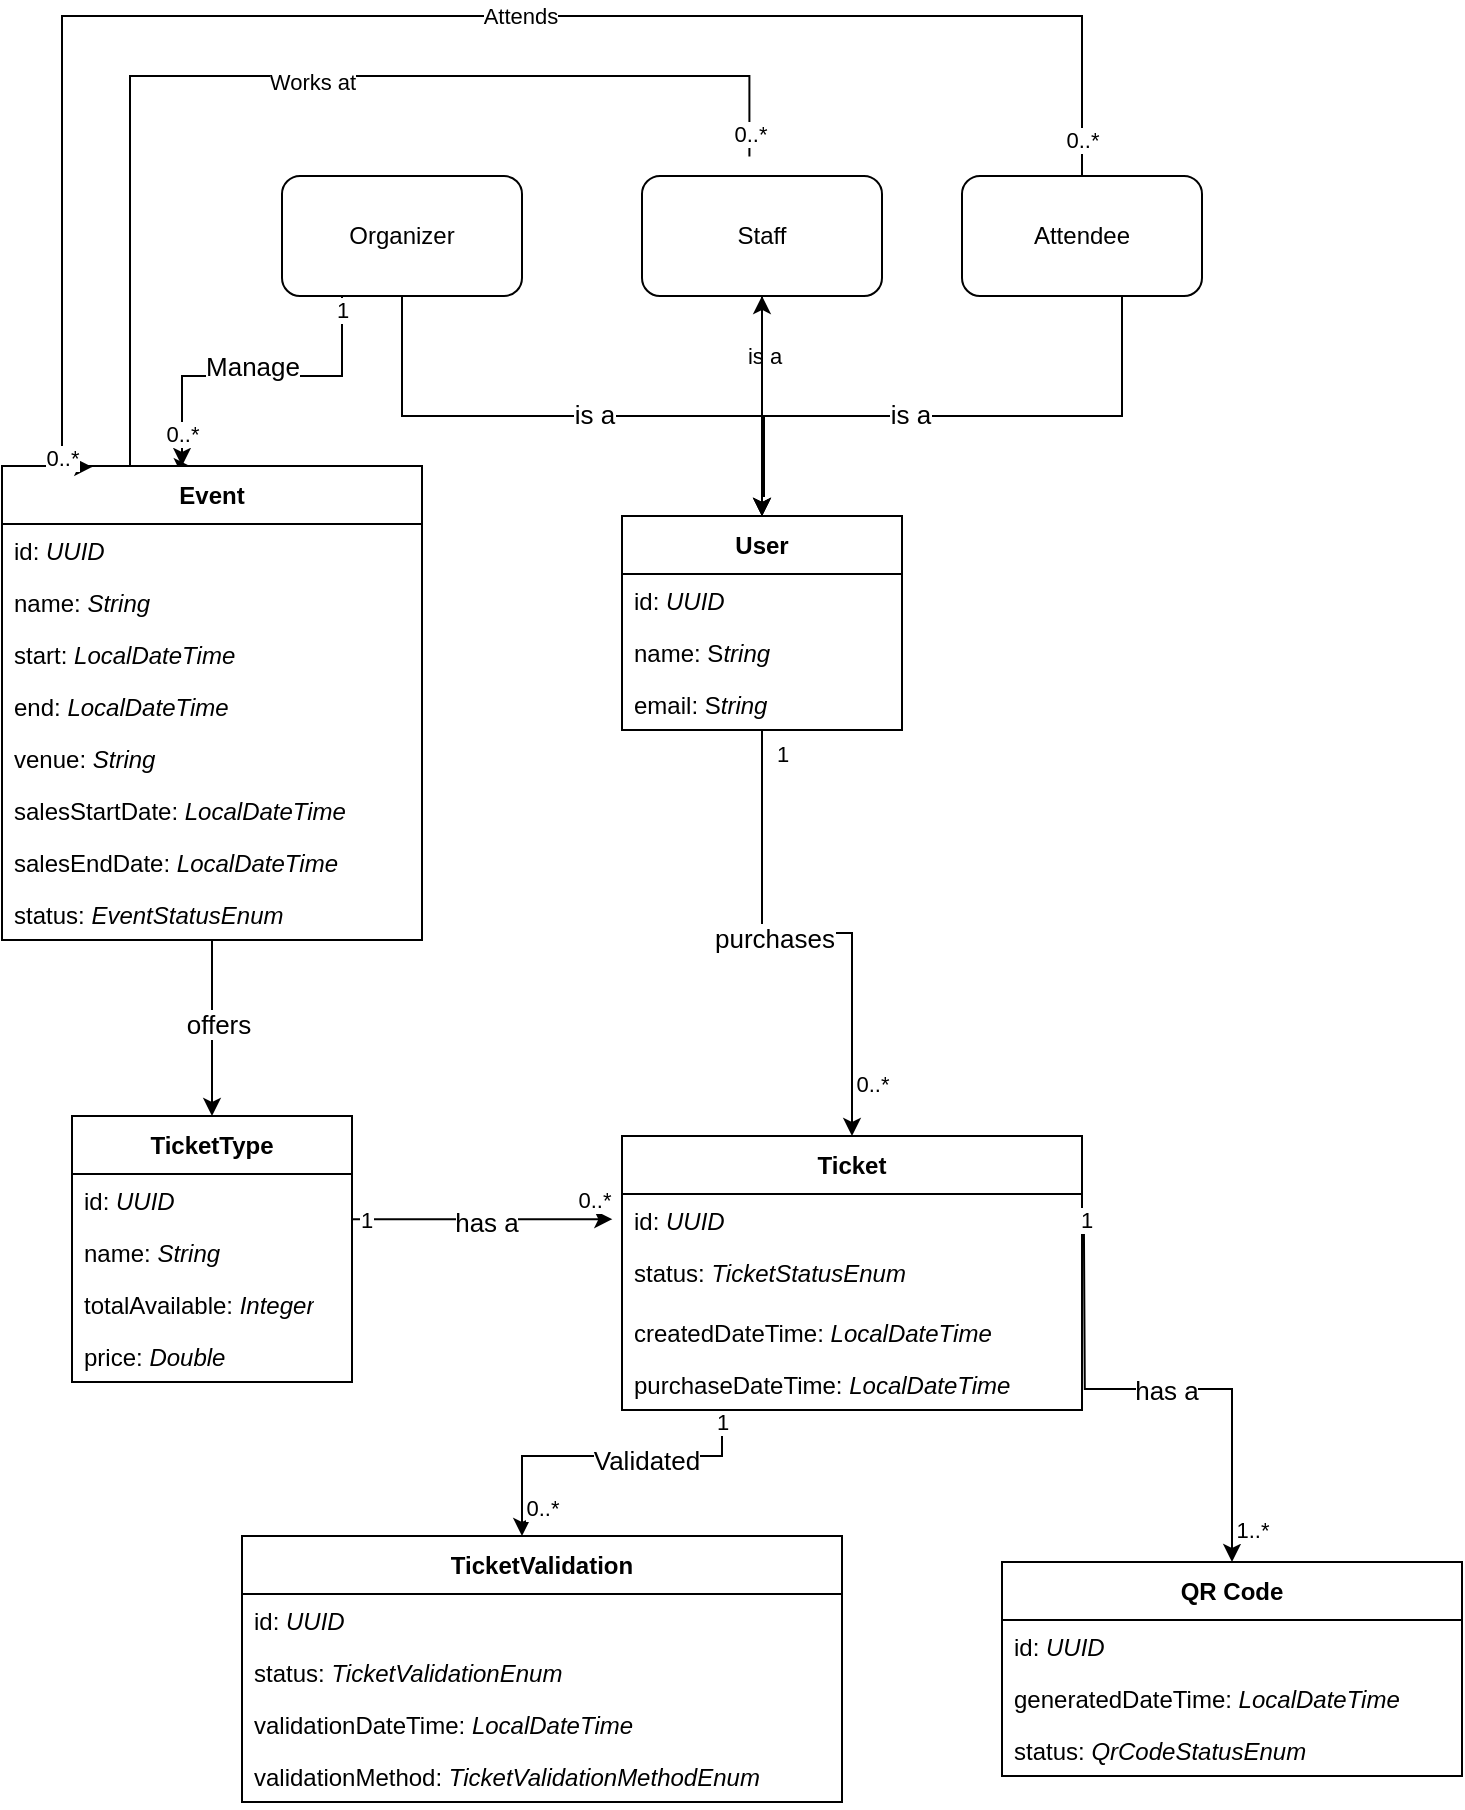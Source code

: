 <mxfile version="26.2.14">
  <diagram name="Page-1" id="O7PLEJD3QVebd0cBMHqg">
    <mxGraphModel dx="676" dy="426" grid="1" gridSize="10" guides="1" tooltips="1" connect="1" arrows="1" fold="1" page="1" pageScale="1" pageWidth="827" pageHeight="1169" math="0" shadow="0">
      <root>
        <mxCell id="0" />
        <mxCell id="1" parent="0" />
        <mxCell id="h9xLMf6bNKH7fD0w6FtV-10" style="edgeStyle=orthogonalEdgeStyle;rounded=0;orthogonalLoop=1;jettySize=auto;html=1;entryX=0.5;entryY=0;entryDx=0;entryDy=0;" edge="1" parent="1" source="h9xLMf6bNKH7fD0w6FtV-1" target="h9xLMf6bNKH7fD0w6FtV-7">
          <mxGeometry relative="1" as="geometry">
            <Array as="points">
              <mxPoint x="240" y="260" />
              <mxPoint x="420" y="260" />
            </Array>
          </mxGeometry>
        </mxCell>
        <mxCell id="h9xLMf6bNKH7fD0w6FtV-17" value="is a" style="edgeLabel;html=1;align=center;verticalAlign=middle;resizable=0;points=[];fontSize=13;" vertex="1" connectable="0" parent="h9xLMf6bNKH7fD0w6FtV-10">
          <mxGeometry x="0.077" y="1" relative="1" as="geometry">
            <mxPoint as="offset" />
          </mxGeometry>
        </mxCell>
        <mxCell id="h9xLMf6bNKH7fD0w6FtV-20" style="edgeStyle=orthogonalEdgeStyle;rounded=0;orthogonalLoop=1;jettySize=auto;html=1;" edge="1" parent="1" source="h9xLMf6bNKH7fD0w6FtV-1" target="h9xLMf6bNKH7fD0w6FtV-4">
          <mxGeometry relative="1" as="geometry">
            <Array as="points">
              <mxPoint x="210" y="240" />
              <mxPoint x="130" y="240" />
            </Array>
          </mxGeometry>
        </mxCell>
        <mxCell id="h9xLMf6bNKH7fD0w6FtV-26" value="Manage" style="edgeLabel;html=1;align=center;verticalAlign=middle;resizable=0;points=[];fontSize=13;" vertex="1" connectable="0" parent="h9xLMf6bNKH7fD0w6FtV-20">
          <mxGeometry x="0.033" y="-5" relative="1" as="geometry">
            <mxPoint as="offset" />
          </mxGeometry>
        </mxCell>
        <mxCell id="h9xLMf6bNKH7fD0w6FtV-63" value="1" style="edgeLabel;html=1;align=center;verticalAlign=middle;resizable=0;points=[];" vertex="1" connectable="0" parent="h9xLMf6bNKH7fD0w6FtV-20">
          <mxGeometry x="-0.924" relative="1" as="geometry">
            <mxPoint as="offset" />
          </mxGeometry>
        </mxCell>
        <mxCell id="h9xLMf6bNKH7fD0w6FtV-64" value="0..*" style="edgeLabel;html=1;align=center;verticalAlign=middle;resizable=0;points=[];" vertex="1" connectable="0" parent="h9xLMf6bNKH7fD0w6FtV-20">
          <mxGeometry x="0.809" relative="1" as="geometry">
            <mxPoint as="offset" />
          </mxGeometry>
        </mxCell>
        <mxCell id="h9xLMf6bNKH7fD0w6FtV-1" value="Organizer" style="rounded=1;whiteSpace=wrap;html=1;" vertex="1" parent="1">
          <mxGeometry x="180" y="140" width="120" height="60" as="geometry" />
        </mxCell>
        <mxCell id="h9xLMf6bNKH7fD0w6FtV-11" style="edgeStyle=orthogonalEdgeStyle;rounded=0;orthogonalLoop=1;jettySize=auto;html=1;" edge="1" parent="1" source="h9xLMf6bNKH7fD0w6FtV-2">
          <mxGeometry relative="1" as="geometry">
            <mxPoint x="420" y="310" as="targetPoint" />
          </mxGeometry>
        </mxCell>
        <mxCell id="h9xLMf6bNKH7fD0w6FtV-14" value="is a" style="edgeLabel;html=1;align=center;verticalAlign=middle;resizable=0;points=[];" vertex="1" connectable="0" parent="h9xLMf6bNKH7fD0w6FtV-11">
          <mxGeometry x="-0.461" y="1" relative="1" as="geometry">
            <mxPoint as="offset" />
          </mxGeometry>
        </mxCell>
        <mxCell id="h9xLMf6bNKH7fD0w6FtV-22" style="edgeStyle=orthogonalEdgeStyle;rounded=0;orthogonalLoop=1;jettySize=auto;html=1;entryX=0.452;entryY=0.002;entryDx=0;entryDy=0;entryPerimeter=0;" edge="1" parent="1" target="h9xLMf6bNKH7fD0w6FtV-4">
          <mxGeometry relative="1" as="geometry">
            <mxPoint x="104" y="280" as="targetPoint" />
            <mxPoint x="413.708" y="130.3" as="sourcePoint" />
            <Array as="points">
              <mxPoint x="414" y="90" />
              <mxPoint x="104" y="90" />
              <mxPoint x="104" y="285" />
            </Array>
          </mxGeometry>
        </mxCell>
        <mxCell id="h9xLMf6bNKH7fD0w6FtV-23" value="Works at" style="edgeLabel;html=1;align=center;verticalAlign=middle;resizable=0;points=[];" vertex="1" connectable="0" parent="h9xLMf6bNKH7fD0w6FtV-22">
          <mxGeometry x="-0.1" y="3" relative="1" as="geometry">
            <mxPoint as="offset" />
          </mxGeometry>
        </mxCell>
        <mxCell id="h9xLMf6bNKH7fD0w6FtV-65" value="0..*" style="edgeLabel;html=1;align=center;verticalAlign=middle;resizable=0;points=[];" vertex="1" connectable="0" parent="h9xLMf6bNKH7fD0w6FtV-22">
          <mxGeometry x="0.891" y="-1" relative="1" as="geometry">
            <mxPoint y="13" as="offset" />
          </mxGeometry>
        </mxCell>
        <mxCell id="h9xLMf6bNKH7fD0w6FtV-66" value="0..*" style="edgeLabel;html=1;align=center;verticalAlign=middle;resizable=0;points=[];" vertex="1" connectable="0" parent="h9xLMf6bNKH7fD0w6FtV-22">
          <mxGeometry x="-0.96" relative="1" as="geometry">
            <mxPoint as="offset" />
          </mxGeometry>
        </mxCell>
        <mxCell id="h9xLMf6bNKH7fD0w6FtV-2" value="Staff" style="rounded=1;whiteSpace=wrap;html=1;" vertex="1" parent="1">
          <mxGeometry x="360" y="140" width="120" height="60" as="geometry" />
        </mxCell>
        <mxCell id="h9xLMf6bNKH7fD0w6FtV-12" style="edgeStyle=orthogonalEdgeStyle;rounded=0;orthogonalLoop=1;jettySize=auto;html=1;entryX=0.5;entryY=0;entryDx=0;entryDy=0;" edge="1" parent="1" source="h9xLMf6bNKH7fD0w6FtV-3" target="h9xLMf6bNKH7fD0w6FtV-7">
          <mxGeometry relative="1" as="geometry">
            <mxPoint x="420" y="290" as="targetPoint" />
            <Array as="points">
              <mxPoint x="600" y="260" />
              <mxPoint x="421" y="260" />
              <mxPoint x="421" y="300" />
              <mxPoint x="420" y="300" />
            </Array>
          </mxGeometry>
        </mxCell>
        <mxCell id="h9xLMf6bNKH7fD0w6FtV-16" value="is a" style="edgeLabel;html=1;align=center;verticalAlign=middle;resizable=0;points=[];fontSize=13;" vertex="1" connectable="0" parent="h9xLMf6bNKH7fD0w6FtV-12">
          <mxGeometry x="0.148" y="-1" relative="1" as="geometry">
            <mxPoint as="offset" />
          </mxGeometry>
        </mxCell>
        <mxCell id="h9xLMf6bNKH7fD0w6FtV-3" value="Attendee" style="rounded=1;whiteSpace=wrap;html=1;" vertex="1" parent="1">
          <mxGeometry x="520" y="140" width="120" height="60" as="geometry" />
        </mxCell>
        <mxCell id="h9xLMf6bNKH7fD0w6FtV-40" style="edgeStyle=orthogonalEdgeStyle;rounded=0;orthogonalLoop=1;jettySize=auto;html=1;entryX=0.5;entryY=0;entryDx=0;entryDy=0;" edge="1" parent="1" source="h9xLMf6bNKH7fD0w6FtV-4" target="h9xLMf6bNKH7fD0w6FtV-32">
          <mxGeometry relative="1" as="geometry" />
        </mxCell>
        <mxCell id="h9xLMf6bNKH7fD0w6FtV-41" value="offers" style="edgeLabel;html=1;align=center;verticalAlign=middle;resizable=0;points=[];fontSize=13;" vertex="1" connectable="0" parent="h9xLMf6bNKH7fD0w6FtV-40">
          <mxGeometry x="-0.042" y="3" relative="1" as="geometry">
            <mxPoint as="offset" />
          </mxGeometry>
        </mxCell>
        <mxCell id="h9xLMf6bNKH7fD0w6FtV-4" value="Event" style="swimlane;fontStyle=1;align=center;verticalAlign=middle;childLayout=stackLayout;horizontal=1;startSize=29;horizontalStack=0;resizeParent=1;resizeParentMax=0;resizeLast=0;collapsible=0;marginBottom=0;html=1;whiteSpace=wrap;" vertex="1" parent="1">
          <mxGeometry x="40" y="285" width="210" height="237" as="geometry" />
        </mxCell>
        <mxCell id="h9xLMf6bNKH7fD0w6FtV-93" value="id:&amp;nbsp;&lt;i&gt;UUID&lt;/i&gt;" style="text;strokeColor=none;fillColor=none;align=left;verticalAlign=top;spacingLeft=4;spacingRight=4;overflow=hidden;rotatable=0;points=[[0,0.5],[1,0.5]];portConstraint=eastwest;whiteSpace=wrap;html=1;" vertex="1" parent="h9xLMf6bNKH7fD0w6FtV-4">
          <mxGeometry y="29" width="210" height="26" as="geometry" />
        </mxCell>
        <mxCell id="h9xLMf6bNKH7fD0w6FtV-94" value="&lt;span style=&quot;text-align: center;&quot;&gt;name: &lt;i&gt;String&lt;/i&gt;&lt;/span&gt;" style="text;strokeColor=none;fillColor=none;align=left;verticalAlign=top;spacingLeft=4;spacingRight=4;overflow=hidden;rotatable=0;points=[[0,0.5],[1,0.5]];portConstraint=eastwest;whiteSpace=wrap;html=1;" vertex="1" parent="h9xLMf6bNKH7fD0w6FtV-4">
          <mxGeometry y="55" width="210" height="26" as="geometry" />
        </mxCell>
        <mxCell id="h9xLMf6bNKH7fD0w6FtV-95" value="start: &lt;i&gt;LocalDateTime&lt;/i&gt;" style="text;strokeColor=none;fillColor=none;align=left;verticalAlign=top;spacingLeft=4;spacingRight=4;overflow=hidden;rotatable=0;points=[[0,0.5],[1,0.5]];portConstraint=eastwest;whiteSpace=wrap;html=1;" vertex="1" parent="h9xLMf6bNKH7fD0w6FtV-4">
          <mxGeometry y="81" width="210" height="26" as="geometry" />
        </mxCell>
        <mxCell id="h9xLMf6bNKH7fD0w6FtV-102" value="end: &lt;i&gt;LocalDateTime&lt;/i&gt;" style="text;strokeColor=none;fillColor=none;align=left;verticalAlign=top;spacingLeft=4;spacingRight=4;overflow=hidden;rotatable=0;points=[[0,0.5],[1,0.5]];portConstraint=eastwest;whiteSpace=wrap;html=1;" vertex="1" parent="h9xLMf6bNKH7fD0w6FtV-4">
          <mxGeometry y="107" width="210" height="26" as="geometry" />
        </mxCell>
        <mxCell id="h9xLMf6bNKH7fD0w6FtV-101" value="venue: &lt;i&gt;String&lt;/i&gt;" style="text;strokeColor=none;fillColor=none;align=left;verticalAlign=top;spacingLeft=4;spacingRight=4;overflow=hidden;rotatable=0;points=[[0,0.5],[1,0.5]];portConstraint=eastwest;whiteSpace=wrap;html=1;" vertex="1" parent="h9xLMf6bNKH7fD0w6FtV-4">
          <mxGeometry y="133" width="210" height="26" as="geometry" />
        </mxCell>
        <mxCell id="h9xLMf6bNKH7fD0w6FtV-97" value="salesStartDate: &lt;i&gt;LocalDateTime&lt;/i&gt;" style="text;strokeColor=none;fillColor=none;align=left;verticalAlign=top;spacingLeft=4;spacingRight=4;overflow=hidden;rotatable=0;points=[[0,0.5],[1,0.5]];portConstraint=eastwest;whiteSpace=wrap;html=1;" vertex="1" parent="h9xLMf6bNKH7fD0w6FtV-4">
          <mxGeometry y="159" width="210" height="26" as="geometry" />
        </mxCell>
        <mxCell id="h9xLMf6bNKH7fD0w6FtV-100" value="salesEndDate:&amp;nbsp;&lt;i&gt;LocalDateTime&lt;/i&gt;" style="text;strokeColor=none;fillColor=none;align=left;verticalAlign=top;spacingLeft=4;spacingRight=4;overflow=hidden;rotatable=0;points=[[0,0.5],[1,0.5]];portConstraint=eastwest;whiteSpace=wrap;html=1;" vertex="1" parent="h9xLMf6bNKH7fD0w6FtV-4">
          <mxGeometry y="185" width="210" height="26" as="geometry" />
        </mxCell>
        <mxCell id="h9xLMf6bNKH7fD0w6FtV-103" value="status: &lt;i&gt;EventStatusEnum&lt;/i&gt;" style="text;strokeColor=none;fillColor=none;align=left;verticalAlign=top;spacingLeft=4;spacingRight=4;overflow=hidden;rotatable=0;points=[[0,0.5],[1,0.5]];portConstraint=eastwest;whiteSpace=wrap;html=1;" vertex="1" parent="h9xLMf6bNKH7fD0w6FtV-4">
          <mxGeometry y="211" width="210" height="26" as="geometry" />
        </mxCell>
        <mxCell id="h9xLMf6bNKH7fD0w6FtV-18" value="" style="edgeStyle=orthogonalEdgeStyle;rounded=0;orthogonalLoop=1;jettySize=auto;html=1;fontSize=13;" edge="1" parent="1" source="h9xLMf6bNKH7fD0w6FtV-7" target="h9xLMf6bNKH7fD0w6FtV-2">
          <mxGeometry relative="1" as="geometry" />
        </mxCell>
        <mxCell id="h9xLMf6bNKH7fD0w6FtV-30" style="edgeStyle=orthogonalEdgeStyle;rounded=0;orthogonalLoop=1;jettySize=auto;html=1;entryX=0.5;entryY=0;entryDx=0;entryDy=0;" edge="1" parent="1" source="h9xLMf6bNKH7fD0w6FtV-7" target="h9xLMf6bNKH7fD0w6FtV-27">
          <mxGeometry relative="1" as="geometry" />
        </mxCell>
        <mxCell id="h9xLMf6bNKH7fD0w6FtV-31" value="purchases" style="edgeLabel;html=1;align=center;verticalAlign=middle;resizable=0;points=[];fontSize=13;" vertex="1" connectable="0" parent="h9xLMf6bNKH7fD0w6FtV-30">
          <mxGeometry x="-0.138" y="-2" relative="1" as="geometry">
            <mxPoint as="offset" />
          </mxGeometry>
        </mxCell>
        <mxCell id="h9xLMf6bNKH7fD0w6FtV-56" value="0..*" style="edgeLabel;html=1;align=center;verticalAlign=middle;resizable=0;points=[];" vertex="1" connectable="0" parent="h9xLMf6bNKH7fD0w6FtV-30">
          <mxGeometry x="0.765" y="-1" relative="1" as="geometry">
            <mxPoint x="11" y="3" as="offset" />
          </mxGeometry>
        </mxCell>
        <mxCell id="h9xLMf6bNKH7fD0w6FtV-57" value="1" style="edgeLabel;html=1;align=center;verticalAlign=middle;resizable=0;points=[];" vertex="1" connectable="0" parent="h9xLMf6bNKH7fD0w6FtV-30">
          <mxGeometry x="-0.928" relative="1" as="geometry">
            <mxPoint x="10" y="3" as="offset" />
          </mxGeometry>
        </mxCell>
        <mxCell id="h9xLMf6bNKH7fD0w6FtV-7" value="User" style="swimlane;fontStyle=1;align=center;verticalAlign=middle;childLayout=stackLayout;horizontal=1;startSize=29;horizontalStack=0;resizeParent=1;resizeParentMax=0;resizeLast=0;collapsible=0;marginBottom=0;html=1;whiteSpace=wrap;" vertex="1" parent="1">
          <mxGeometry x="350" y="310" width="140" height="107" as="geometry" />
        </mxCell>
        <mxCell id="h9xLMf6bNKH7fD0w6FtV-78" value="id:&amp;nbsp;&lt;i&gt;UUID&lt;/i&gt;" style="text;strokeColor=none;fillColor=none;align=left;verticalAlign=top;spacingLeft=4;spacingRight=4;overflow=hidden;rotatable=0;points=[[0,0.5],[1,0.5]];portConstraint=eastwest;whiteSpace=wrap;html=1;" vertex="1" parent="h9xLMf6bNKH7fD0w6FtV-7">
          <mxGeometry y="29" width="140" height="26" as="geometry" />
        </mxCell>
        <mxCell id="h9xLMf6bNKH7fD0w6FtV-75" value="&lt;div&gt;name: S&lt;i&gt;tring&lt;/i&gt;&lt;/div&gt;" style="text;strokeColor=none;fillColor=none;align=left;verticalAlign=top;spacingLeft=4;spacingRight=4;overflow=hidden;rotatable=0;points=[[0,0.5],[1,0.5]];portConstraint=eastwest;whiteSpace=wrap;html=1;" vertex="1" parent="h9xLMf6bNKH7fD0w6FtV-7">
          <mxGeometry y="55" width="140" height="26" as="geometry" />
        </mxCell>
        <mxCell id="h9xLMf6bNKH7fD0w6FtV-76" value="email&lt;span style=&quot;color: light-dark(rgb(0, 0, 0), rgb(255, 255, 255)); background-color: transparent;&quot;&gt;: S&lt;i&gt;tring&lt;/i&gt;&lt;/span&gt;" style="text;strokeColor=none;fillColor=none;align=left;verticalAlign=top;spacingLeft=4;spacingRight=4;overflow=hidden;rotatable=0;points=[[0,0.5],[1,0.5]];portConstraint=eastwest;whiteSpace=wrap;html=1;" vertex="1" parent="h9xLMf6bNKH7fD0w6FtV-7">
          <mxGeometry y="81" width="140" height="26" as="geometry" />
        </mxCell>
        <mxCell id="h9xLMf6bNKH7fD0w6FtV-24" style="edgeStyle=orthogonalEdgeStyle;rounded=0;orthogonalLoop=1;jettySize=auto;html=1;entryX=0.215;entryY=0.002;entryDx=0;entryDy=0;exitX=0.5;exitY=0;exitDx=0;exitDy=0;entryPerimeter=0;" edge="1" parent="1" source="h9xLMf6bNKH7fD0w6FtV-3" target="h9xLMf6bNKH7fD0w6FtV-4">
          <mxGeometry relative="1" as="geometry">
            <mxPoint x="544.06" y="110" as="sourcePoint" />
            <mxPoint x="70.0" y="263.48" as="targetPoint" />
            <Array as="points">
              <mxPoint x="580" y="60" />
              <mxPoint x="70" y="60" />
              <mxPoint x="70" y="285" />
            </Array>
          </mxGeometry>
        </mxCell>
        <mxCell id="h9xLMf6bNKH7fD0w6FtV-25" value="Attends" style="edgeLabel;html=1;align=center;verticalAlign=middle;resizable=0;points=[];" vertex="1" connectable="0" parent="h9xLMf6bNKH7fD0w6FtV-24">
          <mxGeometry x="-0.13" relative="1" as="geometry">
            <mxPoint as="offset" />
          </mxGeometry>
        </mxCell>
        <mxCell id="h9xLMf6bNKH7fD0w6FtV-67" value="0..*" style="edgeLabel;html=1;align=center;verticalAlign=middle;resizable=0;points=[];" vertex="1" connectable="0" parent="h9xLMf6bNKH7fD0w6FtV-24">
          <mxGeometry x="0.879" relative="1" as="geometry">
            <mxPoint y="30" as="offset" />
          </mxGeometry>
        </mxCell>
        <mxCell id="h9xLMf6bNKH7fD0w6FtV-68" value="0..*" style="edgeLabel;html=1;align=center;verticalAlign=middle;resizable=0;points=[];" vertex="1" connectable="0" parent="h9xLMf6bNKH7fD0w6FtV-24">
          <mxGeometry x="-0.955" y="1" relative="1" as="geometry">
            <mxPoint x="1" as="offset" />
          </mxGeometry>
        </mxCell>
        <mxCell id="h9xLMf6bNKH7fD0w6FtV-52" style="edgeStyle=orthogonalEdgeStyle;rounded=0;orthogonalLoop=1;jettySize=auto;html=1;" edge="1" parent="1" source="h9xLMf6bNKH7fD0w6FtV-27" target="h9xLMf6bNKH7fD0w6FtV-44">
          <mxGeometry relative="1" as="geometry">
            <Array as="points">
              <mxPoint x="400" y="780" />
              <mxPoint x="300" y="780" />
            </Array>
          </mxGeometry>
        </mxCell>
        <mxCell id="h9xLMf6bNKH7fD0w6FtV-53" value="Validated" style="edgeLabel;html=1;align=center;verticalAlign=middle;resizable=0;points=[];fontSize=13;" vertex="1" connectable="0" parent="h9xLMf6bNKH7fD0w6FtV-52">
          <mxGeometry x="-0.252" y="1" relative="1" as="geometry">
            <mxPoint y="1" as="offset" />
          </mxGeometry>
        </mxCell>
        <mxCell id="h9xLMf6bNKH7fD0w6FtV-61" value="1" style="edgeLabel;html=1;align=center;verticalAlign=middle;resizable=0;points=[];" vertex="1" connectable="0" parent="h9xLMf6bNKH7fD0w6FtV-52">
          <mxGeometry x="-0.928" relative="1" as="geometry">
            <mxPoint as="offset" />
          </mxGeometry>
        </mxCell>
        <mxCell id="h9xLMf6bNKH7fD0w6FtV-62" value="0..*" style="edgeLabel;html=1;align=center;verticalAlign=middle;resizable=0;points=[];" vertex="1" connectable="0" parent="h9xLMf6bNKH7fD0w6FtV-52">
          <mxGeometry x="0.821" y="1" relative="1" as="geometry">
            <mxPoint x="9" as="offset" />
          </mxGeometry>
        </mxCell>
        <mxCell id="h9xLMf6bNKH7fD0w6FtV-27" value="Ticket" style="swimlane;fontStyle=1;align=center;verticalAlign=middle;childLayout=stackLayout;horizontal=1;startSize=29;horizontalStack=0;resizeParent=1;resizeParentMax=0;resizeLast=0;collapsible=0;marginBottom=0;html=1;whiteSpace=wrap;" vertex="1" parent="1">
          <mxGeometry x="350" y="620" width="230" height="137" as="geometry" />
        </mxCell>
        <mxCell id="h9xLMf6bNKH7fD0w6FtV-77" value="id:&amp;nbsp;&lt;i&gt;UUID&lt;/i&gt;" style="text;strokeColor=none;fillColor=none;align=left;verticalAlign=top;spacingLeft=4;spacingRight=4;overflow=hidden;rotatable=0;points=[[0,0.5],[1,0.5]];portConstraint=eastwest;whiteSpace=wrap;html=1;" vertex="1" parent="h9xLMf6bNKH7fD0w6FtV-27">
          <mxGeometry y="29" width="230" height="26" as="geometry" />
        </mxCell>
        <mxCell id="h9xLMf6bNKH7fD0w6FtV-72" value="&lt;div&gt;status:&amp;nbsp;&lt;i&gt;TicketStatusEnum&lt;/i&gt;&lt;/div&gt;&lt;div&gt;&lt;br&gt;&lt;/div&gt;" style="text;strokeColor=none;fillColor=none;align=left;verticalAlign=top;spacingLeft=4;spacingRight=4;overflow=hidden;rotatable=0;points=[[0,0.5],[1,0.5]];portConstraint=eastwest;whiteSpace=wrap;html=1;" vertex="1" parent="h9xLMf6bNKH7fD0w6FtV-27">
          <mxGeometry y="55" width="230" height="30" as="geometry" />
        </mxCell>
        <mxCell id="h9xLMf6bNKH7fD0w6FtV-73" value="&lt;div&gt;createdDateTime:&amp;nbsp;&lt;i&gt;LocalDateTime&lt;/i&gt;&lt;/div&gt;&lt;div&gt;&lt;br&gt;&lt;/div&gt;" style="text;strokeColor=none;fillColor=none;align=left;verticalAlign=top;spacingLeft=4;spacingRight=4;overflow=hidden;rotatable=0;points=[[0,0.5],[1,0.5]];portConstraint=eastwest;whiteSpace=wrap;html=1;" vertex="1" parent="h9xLMf6bNKH7fD0w6FtV-27">
          <mxGeometry y="85" width="230" height="26" as="geometry" />
        </mxCell>
        <mxCell id="h9xLMf6bNKH7fD0w6FtV-74" value="purchaseDateTime:&amp;nbsp;&lt;i style=&quot;color: light-dark(rgb(0, 0, 0), rgb(255, 255, 255)); background-color: transparent;&quot;&gt;LocalDateTime&lt;/i&gt;" style="text;strokeColor=none;fillColor=none;align=left;verticalAlign=top;spacingLeft=4;spacingRight=4;overflow=hidden;rotatable=0;points=[[0,0.5],[1,0.5]];portConstraint=eastwest;whiteSpace=wrap;html=1;" vertex="1" parent="h9xLMf6bNKH7fD0w6FtV-27">
          <mxGeometry y="111" width="230" height="26" as="geometry" />
        </mxCell>
        <mxCell id="h9xLMf6bNKH7fD0w6FtV-32" value="TicketType" style="swimlane;fontStyle=1;align=center;verticalAlign=middle;childLayout=stackLayout;horizontal=1;startSize=29;horizontalStack=0;resizeParent=1;resizeParentMax=0;resizeLast=0;collapsible=0;marginBottom=0;html=1;whiteSpace=wrap;" vertex="1" parent="1">
          <mxGeometry x="75" y="610" width="140" height="133" as="geometry" />
        </mxCell>
        <mxCell id="h9xLMf6bNKH7fD0w6FtV-89" value="id:&amp;nbsp;&lt;i&gt;UUID&lt;/i&gt;" style="text;strokeColor=none;fillColor=none;align=left;verticalAlign=top;spacingLeft=4;spacingRight=4;overflow=hidden;rotatable=0;points=[[0,0.5],[1,0.5]];portConstraint=eastwest;whiteSpace=wrap;html=1;" vertex="1" parent="h9xLMf6bNKH7fD0w6FtV-32">
          <mxGeometry y="29" width="140" height="26" as="geometry" />
        </mxCell>
        <mxCell id="h9xLMf6bNKH7fD0w6FtV-90" value="&lt;span style=&quot;text-align: center;&quot;&gt;name: &lt;i&gt;String&lt;/i&gt;&lt;/span&gt;" style="text;strokeColor=none;fillColor=none;align=left;verticalAlign=top;spacingLeft=4;spacingRight=4;overflow=hidden;rotatable=0;points=[[0,0.5],[1,0.5]];portConstraint=eastwest;whiteSpace=wrap;html=1;" vertex="1" parent="h9xLMf6bNKH7fD0w6FtV-32">
          <mxGeometry y="55" width="140" height="26" as="geometry" />
        </mxCell>
        <mxCell id="h9xLMf6bNKH7fD0w6FtV-91" value="totalAvailable: &lt;i&gt;Integer&lt;/i&gt;" style="text;strokeColor=none;fillColor=none;align=left;verticalAlign=top;spacingLeft=4;spacingRight=4;overflow=hidden;rotatable=0;points=[[0,0.5],[1,0.5]];portConstraint=eastwest;whiteSpace=wrap;html=1;" vertex="1" parent="h9xLMf6bNKH7fD0w6FtV-32">
          <mxGeometry y="81" width="140" height="26" as="geometry" />
        </mxCell>
        <mxCell id="h9xLMf6bNKH7fD0w6FtV-92" value="price: &lt;i&gt;Double&lt;/i&gt;" style="text;strokeColor=none;fillColor=none;align=left;verticalAlign=top;spacingLeft=4;spacingRight=4;overflow=hidden;rotatable=0;points=[[0,0.5],[1,0.5]];portConstraint=eastwest;whiteSpace=wrap;html=1;" vertex="1" parent="h9xLMf6bNKH7fD0w6FtV-32">
          <mxGeometry y="107" width="140" height="26" as="geometry" />
        </mxCell>
        <mxCell id="h9xLMf6bNKH7fD0w6FtV-35" value="QR Code" style="swimlane;fontStyle=1;align=center;verticalAlign=middle;childLayout=stackLayout;horizontal=1;startSize=29;horizontalStack=0;resizeParent=1;resizeParentMax=0;resizeLast=0;collapsible=0;marginBottom=0;html=1;whiteSpace=wrap;" vertex="1" parent="1">
          <mxGeometry x="540" y="833" width="230" height="107" as="geometry" />
        </mxCell>
        <mxCell id="h9xLMf6bNKH7fD0w6FtV-82" value="&lt;span style=&quot;text-align: center;&quot;&gt;id: &lt;i&gt;UUID&lt;/i&gt;&lt;/span&gt;" style="text;strokeColor=none;fillColor=none;align=left;verticalAlign=top;spacingLeft=4;spacingRight=4;overflow=hidden;rotatable=0;points=[[0,0.5],[1,0.5]];portConstraint=eastwest;whiteSpace=wrap;html=1;" vertex="1" parent="h9xLMf6bNKH7fD0w6FtV-35">
          <mxGeometry y="29" width="230" height="26" as="geometry" />
        </mxCell>
        <mxCell id="h9xLMf6bNKH7fD0w6FtV-79" value="&lt;span style=&quot;text-align: center;&quot;&gt;generatedDateTime: &lt;i&gt;LocalDateTime&lt;/i&gt;&lt;/span&gt;" style="text;strokeColor=none;fillColor=none;align=left;verticalAlign=top;spacingLeft=4;spacingRight=4;overflow=hidden;rotatable=0;points=[[0,0.5],[1,0.5]];portConstraint=eastwest;whiteSpace=wrap;html=1;" vertex="1" parent="h9xLMf6bNKH7fD0w6FtV-35">
          <mxGeometry y="55" width="230" height="26" as="geometry" />
        </mxCell>
        <mxCell id="h9xLMf6bNKH7fD0w6FtV-83" value="&lt;span style=&quot;text-align: center;&quot;&gt;status: &lt;i&gt;QrCodeStatusEnum&lt;/i&gt;&lt;/span&gt;" style="text;strokeColor=none;fillColor=none;align=left;verticalAlign=top;spacingLeft=4;spacingRight=4;overflow=hidden;rotatable=0;points=[[0,0.5],[1,0.5]];portConstraint=eastwest;whiteSpace=wrap;html=1;" vertex="1" parent="h9xLMf6bNKH7fD0w6FtV-35">
          <mxGeometry y="81" width="230" height="26" as="geometry" />
        </mxCell>
        <mxCell id="h9xLMf6bNKH7fD0w6FtV-38" style="edgeStyle=orthogonalEdgeStyle;rounded=0;orthogonalLoop=1;jettySize=auto;html=1;entryX=-0.021;entryY=0.407;entryDx=0;entryDy=0;entryPerimeter=0;" edge="1" parent="1" source="h9xLMf6bNKH7fD0w6FtV-32">
          <mxGeometry relative="1" as="geometry">
            <mxPoint x="345.17" y="661.617" as="targetPoint" />
            <Array as="points">
              <mxPoint x="110" y="662" />
              <mxPoint x="320" y="662" />
            </Array>
          </mxGeometry>
        </mxCell>
        <mxCell id="h9xLMf6bNKH7fD0w6FtV-39" value="has a" style="edgeLabel;html=1;align=center;verticalAlign=middle;resizable=0;points=[];fontSize=13;" vertex="1" connectable="0" parent="h9xLMf6bNKH7fD0w6FtV-38">
          <mxGeometry x="0.023" y="-1" relative="1" as="geometry">
            <mxPoint as="offset" />
          </mxGeometry>
        </mxCell>
        <mxCell id="h9xLMf6bNKH7fD0w6FtV-69" value="1" style="edgeLabel;html=1;align=center;verticalAlign=middle;resizable=0;points=[];" vertex="1" connectable="0" parent="h9xLMf6bNKH7fD0w6FtV-38">
          <mxGeometry x="-0.897" relative="1" as="geometry">
            <mxPoint as="offset" />
          </mxGeometry>
        </mxCell>
        <mxCell id="h9xLMf6bNKH7fD0w6FtV-70" value="0..*" style="edgeLabel;html=1;align=center;verticalAlign=middle;resizable=0;points=[];" vertex="1" connectable="0" parent="h9xLMf6bNKH7fD0w6FtV-38">
          <mxGeometry x="0.855" y="-1" relative="1" as="geometry">
            <mxPoint y="-11" as="offset" />
          </mxGeometry>
        </mxCell>
        <mxCell id="h9xLMf6bNKH7fD0w6FtV-44" value="TicketValidation" style="swimlane;fontStyle=1;align=center;verticalAlign=middle;childLayout=stackLayout;horizontal=1;startSize=29;horizontalStack=0;resizeParent=1;resizeParentMax=0;resizeLast=0;collapsible=0;marginBottom=0;html=1;whiteSpace=wrap;" vertex="1" parent="1">
          <mxGeometry x="160" y="820" width="300" height="133" as="geometry" />
        </mxCell>
        <mxCell id="h9xLMf6bNKH7fD0w6FtV-84" value="&lt;span style=&quot;text-align: center;&quot;&gt;id: &lt;i&gt;UUID&lt;/i&gt;&lt;/span&gt;" style="text;strokeColor=none;fillColor=none;align=left;verticalAlign=top;spacingLeft=4;spacingRight=4;overflow=hidden;rotatable=0;points=[[0,0.5],[1,0.5]];portConstraint=eastwest;whiteSpace=wrap;html=1;" vertex="1" parent="h9xLMf6bNKH7fD0w6FtV-44">
          <mxGeometry y="29" width="300" height="26" as="geometry" />
        </mxCell>
        <mxCell id="h9xLMf6bNKH7fD0w6FtV-86" value="&lt;span style=&quot;text-align: center;&quot;&gt;status: &lt;i&gt;TicketValidationEnum&lt;/i&gt;&lt;/span&gt;" style="text;strokeColor=none;fillColor=none;align=left;verticalAlign=top;spacingLeft=4;spacingRight=4;overflow=hidden;rotatable=0;points=[[0,0.5],[1,0.5]];portConstraint=eastwest;whiteSpace=wrap;html=1;" vertex="1" parent="h9xLMf6bNKH7fD0w6FtV-44">
          <mxGeometry y="55" width="300" height="26" as="geometry" />
        </mxCell>
        <mxCell id="h9xLMf6bNKH7fD0w6FtV-88" value="&lt;div style=&quot;text-align: center;&quot;&gt;validationDateTime: &lt;i&gt;LocalDateTime&lt;/i&gt;&lt;/div&gt;&lt;div&gt;&lt;br&gt;&lt;/div&gt;" style="text;strokeColor=none;fillColor=none;align=left;verticalAlign=top;spacingLeft=4;spacingRight=4;overflow=hidden;rotatable=0;points=[[0,0.5],[1,0.5]];portConstraint=eastwest;whiteSpace=wrap;html=1;" vertex="1" parent="h9xLMf6bNKH7fD0w6FtV-44">
          <mxGeometry y="81" width="300" height="26" as="geometry" />
        </mxCell>
        <mxCell id="h9xLMf6bNKH7fD0w6FtV-87" value="&lt;span style=&quot;text-align: center;&quot;&gt;validationMethod: &lt;i&gt;TicketValidationMethodEnum&lt;/i&gt;&lt;/span&gt;" style="text;strokeColor=none;fillColor=none;align=left;verticalAlign=top;spacingLeft=4;spacingRight=4;overflow=hidden;rotatable=0;points=[[0,0.5],[1,0.5]];portConstraint=eastwest;whiteSpace=wrap;html=1;" vertex="1" parent="h9xLMf6bNKH7fD0w6FtV-44">
          <mxGeometry y="107" width="300" height="26" as="geometry" />
        </mxCell>
        <mxCell id="h9xLMf6bNKH7fD0w6FtV-42" style="edgeStyle=orthogonalEdgeStyle;rounded=0;orthogonalLoop=1;jettySize=auto;html=1;exitX=1.004;exitY=0.327;exitDx=0;exitDy=0;exitPerimeter=0;" edge="1" parent="1" target="h9xLMf6bNKH7fD0w6FtV-35">
          <mxGeometry relative="1" as="geometry">
            <mxPoint x="580.92" y="659.137" as="sourcePoint" />
          </mxGeometry>
        </mxCell>
        <mxCell id="h9xLMf6bNKH7fD0w6FtV-43" value="has a" style="edgeLabel;html=1;align=center;verticalAlign=middle;resizable=0;points=[];fontSize=13;" vertex="1" connectable="0" parent="h9xLMf6bNKH7fD0w6FtV-42">
          <mxGeometry x="0.033" relative="1" as="geometry">
            <mxPoint as="offset" />
          </mxGeometry>
        </mxCell>
        <mxCell id="h9xLMf6bNKH7fD0w6FtV-58" value="1..*" style="edgeLabel;html=1;align=center;verticalAlign=middle;resizable=0;points=[];" vertex="1" connectable="0" parent="h9xLMf6bNKH7fD0w6FtV-42">
          <mxGeometry x="0.858" relative="1" as="geometry">
            <mxPoint x="10" y="1" as="offset" />
          </mxGeometry>
        </mxCell>
        <mxCell id="h9xLMf6bNKH7fD0w6FtV-59" value="1" style="edgeLabel;html=1;align=center;verticalAlign=middle;resizable=0;points=[];" vertex="1" connectable="0" parent="h9xLMf6bNKH7fD0w6FtV-42">
          <mxGeometry x="-0.942" y="1" relative="1" as="geometry">
            <mxPoint y="-4" as="offset" />
          </mxGeometry>
        </mxCell>
      </root>
    </mxGraphModel>
  </diagram>
</mxfile>
